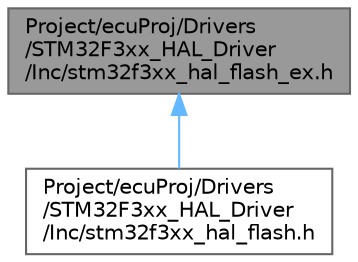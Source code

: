 digraph "Project/ecuProj/Drivers/STM32F3xx_HAL_Driver/Inc/stm32f3xx_hal_flash_ex.h"
{
 // LATEX_PDF_SIZE
  bgcolor="transparent";
  edge [fontname=Helvetica,fontsize=10,labelfontname=Helvetica,labelfontsize=10];
  node [fontname=Helvetica,fontsize=10,shape=box,height=0.2,width=0.4];
  Node1 [id="Node000001",label="Project/ecuProj/Drivers\l/STM32F3xx_HAL_Driver\l/Inc/stm32f3xx_hal_flash_ex.h",height=0.2,width=0.4,color="gray40", fillcolor="grey60", style="filled", fontcolor="black",tooltip="Header file of Flash HAL Extended module."];
  Node1 -> Node2 [id="edge1_Node000001_Node000002",dir="back",color="steelblue1",style="solid",tooltip=" "];
  Node2 [id="Node000002",label="Project/ecuProj/Drivers\l/STM32F3xx_HAL_Driver\l/Inc/stm32f3xx_hal_flash.h",height=0.2,width=0.4,color="grey40", fillcolor="white", style="filled",URL="$ecu_proj_2_drivers_2_s_t_m32_f3xx___h_a_l___driver_2_inc_2stm32f3xx__hal__flash_8h.html",tooltip="Header file of Flash HAL module."];
}
